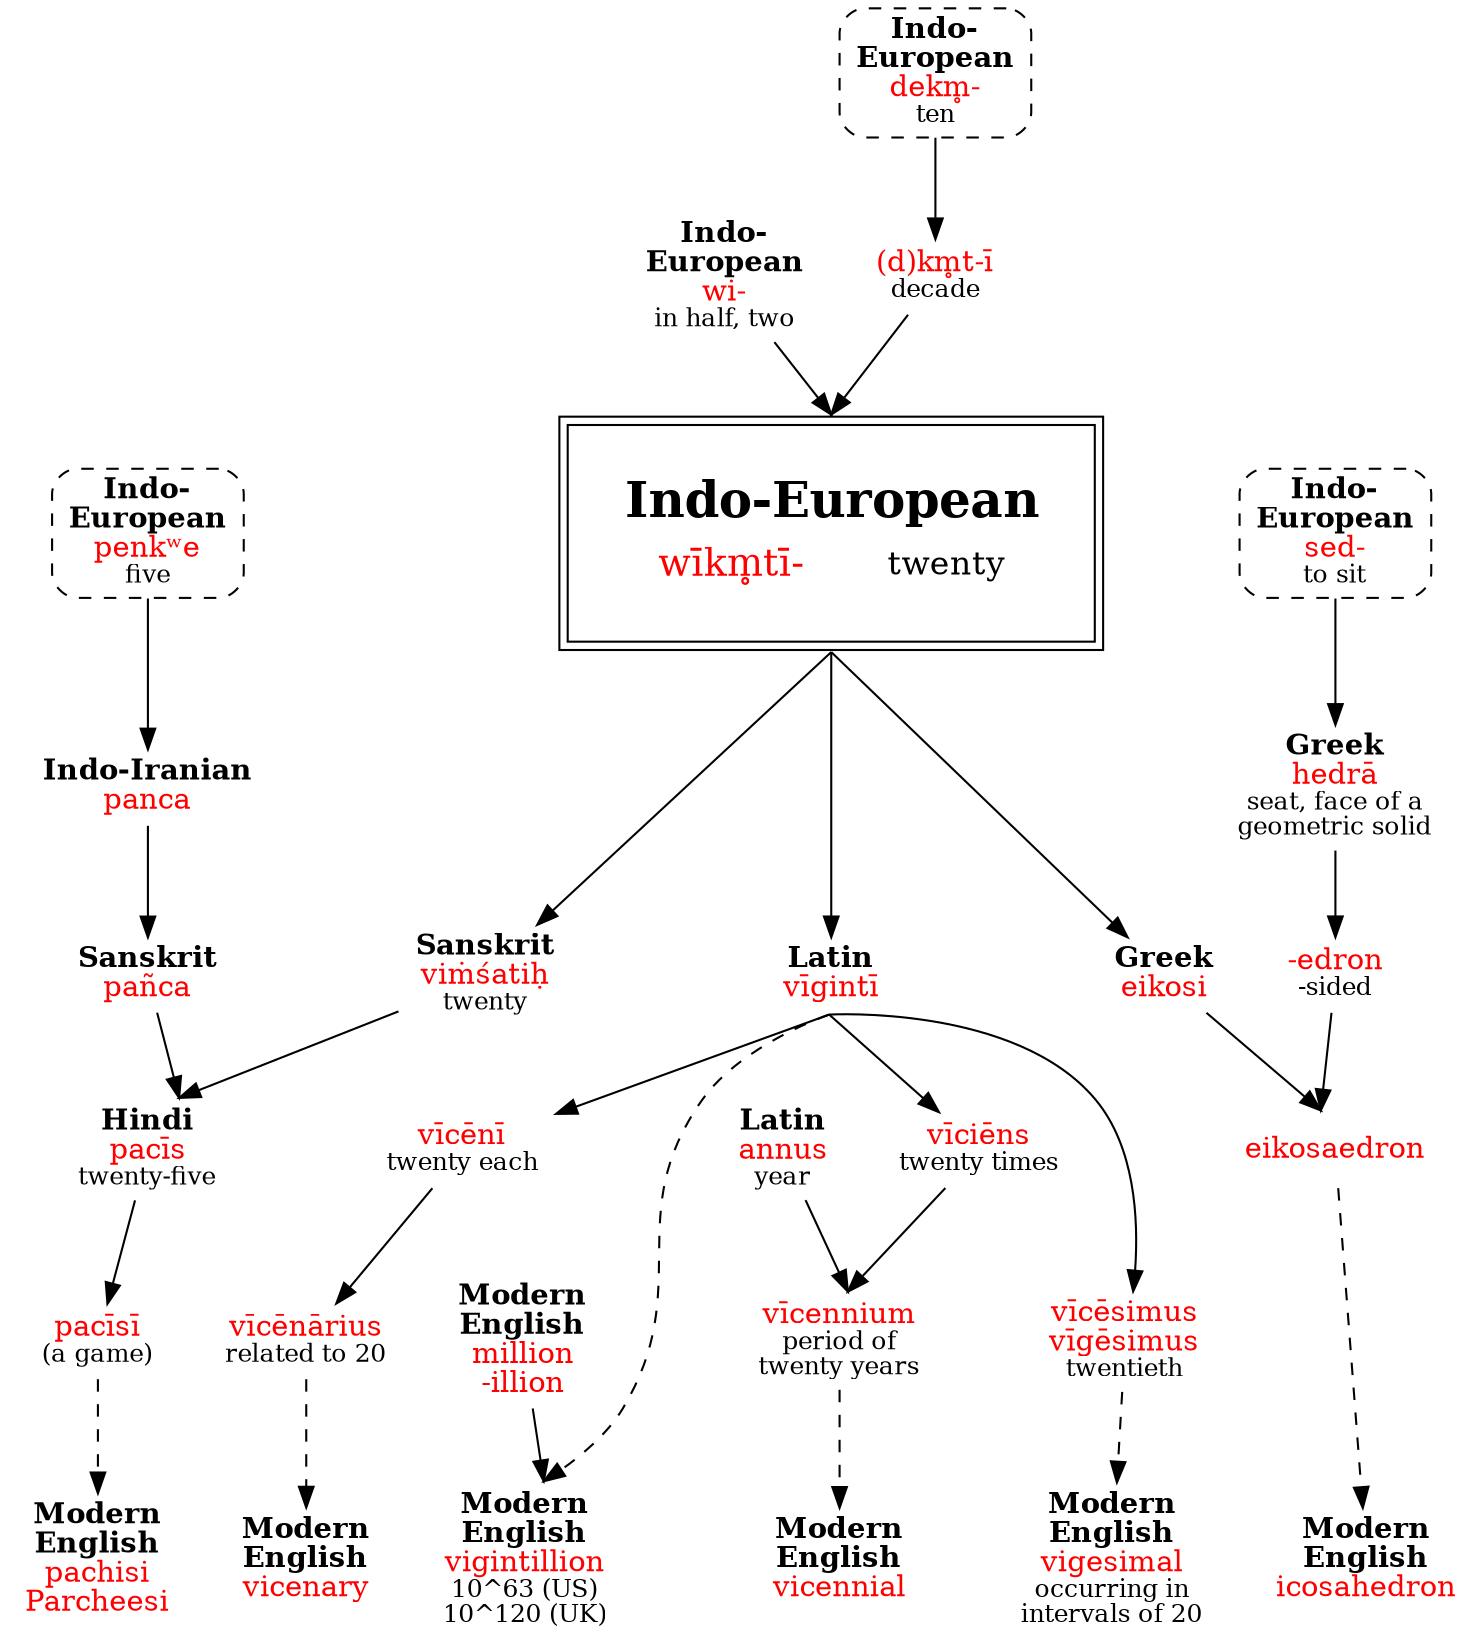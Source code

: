 strict digraph {
/* sources: AHD */
node [shape=none]
wi [label=<<b>Indo-<br/>European</b><br/><font color="red">wi-</font><br/><font point-size="12">in half, two</font>>]
dekm [label=<<b>Indo-<br/>European</b><br/><font color="red">dekm̥-</font><br/><font point-size="12">ten</font>> shape=box style="dashed,rounded" URL="dekm-ten.svg"]
dkmti [label=<<font color="red">(d)km̥t-ī</font><br/><font point-size="12">decade</font>>]
wikmti [label=<<table border="0"><tr><td colspan="2"><font point-size="24"><b>Indo-European</b></font></td></tr><tr><td><font point-size="18" color="red">wīkm̥tī-</font></td><td><font point-size="16">twenty</font></td></tr></table>> tooltip="Indo-European \"wīkm̥tī-\" twenty" shape=box peripheries=2 margin=.3]
dekm -> dkmti
{ wi dkmti } -> wikmti [samehead=1]

/* vicenary */
vigintiL [label=<<b>Latin</b><br/><font color="red">vīgintī</font>>]
viceniL [label=<<font color="red">vīcēnī</font><br/><font point-size="12">twenty each</font>>]
vicenariusL [label=<<font color="red">vīcēnārius</font><br/><font point-size="12">related to 20</font>>]
vicenary [label=<<b>Modern<br/>English</b><br/><font color="red">vicenary</font>>]
wikmti -> vigintiL [sametail=1]
vigintiL -> viceniL [sametail=1]
viceniL -> vicenariusL
vicenariusL -> vicenary [style=dashed]

/* vigesimal */
vicesimusL [label=<<font color="red">vīcēsimus<br/>vīgēsimus</font><br/><font point-size="12">twentieth</font>>]
vigesimal [label=<<b>Modern<br/>English</b><br/><font color="red">vigesimal</font><br/><font point-size="12">occurring in<br/>intervals of 20</font>>]
vigintiL -> vicesimusL [sametail=1]
vicesimusL -> vigesimal [style=dashed]

/* vicennial */
viciensL [label=<<font color="red">vīciēns</font><br/><font point-size="12">twenty times</font>>]
annusL [label=<<b>Latin</b><br/><font color="red">annus</font><br/><font point-size="12">year</font>>]
vicenniumL [label=<<font color="red">vīcennium</font><br/><font point-size="12">period of<br/>twenty years</font>>]
vicennial [label=<<b>Modern<br/>English</b><br/><font color="red">vicennial</font>>]
vigintiL -> viciensL [sametail=1]
{ viciensL annusL } -> vicenniumL [samehead=1]
vicenniumL -> vicennial [style=dashed]

/* vigintillion */
vigintillion [label=<<b>Modern<br/>English</b><br/><font color="red">vigintillion</font><br/><font point-size="12">10^63 (US)<br/>10^120 (UK)</font>>]
million [label=<<b>Modern<br/>English</b><br/><font color="red">million<br/>-illion</font>>]
vigintiL -> vigintillion [style=dashed sametail=1 samehead=1]
million -> vigintillion [samehead=1 weight=2]

/* icosahedron, omitted: eicosapentaenoic acid */
eikosiG [label=<<b>Greek</b><br/><font color="red">eikosi</font>>]
eikosaedronG [label=<<font color="red">eikosaedron</font>>]
icosahedron [label=<<b>Modern<br/>English</b><br/><font color="red">icosahedron</font>>] // add picture?
sedIE [label=<<b>Indo-<br/>European</b><br/><font color="red">sed-</font><br/><font point-size="12">to sit</font>> shape=box style="dashed,rounded" URL="sed-sit.svg"]
hedraG [label=<<b>Greek</b><br/><font color="red">hedrā</font><br/><font point-size="12">seat, face of a<br/>geometric solid</font>>]
edronG [label=<<font color="red">-edron</font><br/><font point-size="12">-sided</font>>]
wikmti -> eikosiG [sametail=1]
sedIE -> hedraG -> edronG
{ eikosiG edronG } -> eikosaedronG [samehead=1]
eikosaedronG -> icosahedron [style=dashed]

/* pachisi, Parcheesi */
vimsatihSk [label=<<b>Sanskrit</b><br/><font color="red">viṁśatiḥ</font><br/><font point-size="12">twenty</font>>]
pacisH [label=<<b>Hindi</b><br/><font color="red">pacīs</font><br/><font point-size="12">twenty-five</font>>]
pacisiH [label=<<font color="red">pacīsī</font><br/><font point-size="12">(a game)</font>>]
pachisi [label=<<b>Modern<br/>English</b><br/><font color="red">pachisi<br/>Parcheesi</font>>]
penkweIE [label=<<b>Indo-<br/>European</b><br/><font color="red">penkʷe</font><br/><font point-size="12">five</font>> shape=box style="dashed,rounded" URL="penkwe-five.svg"]
pancaII [label=<<b>Indo-Iranian</b><br/><font color="red">panca</font>>]
pancaSk [label=<<b>Sanskrit</b><br/><font color="red">pañca</font>>]
wikmti -> vimsatihSk [sametail=1]
vimsatihSk -> pacisH [samehead=1]
penkweIE -> pancaII -> pancaSk
pancaSk -> pacisH [samehead=1]
pacisH -> pacisiH
pacisiH -> pachisi [style=dashed]

{ rank=sink vicenary vigesimal vicennial vigintillion icosahedron pachisi }
{ rank=same wikmti penkweIE sedIE }
{ rank=same pancaSk vimsatihSk eikosiG edronG }
}
